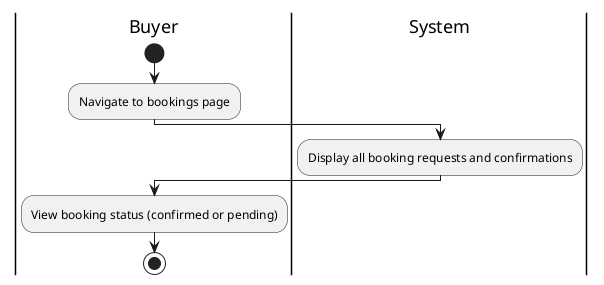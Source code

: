 @startuml
'https://plantuml.com/activity-diagram-beta

|Buyer|
start
:Navigate to bookings page;

|System|
:Display all booking requests and confirmations;

|Buyer|
:View booking status (confirmed or pending);

stop

@enduml

